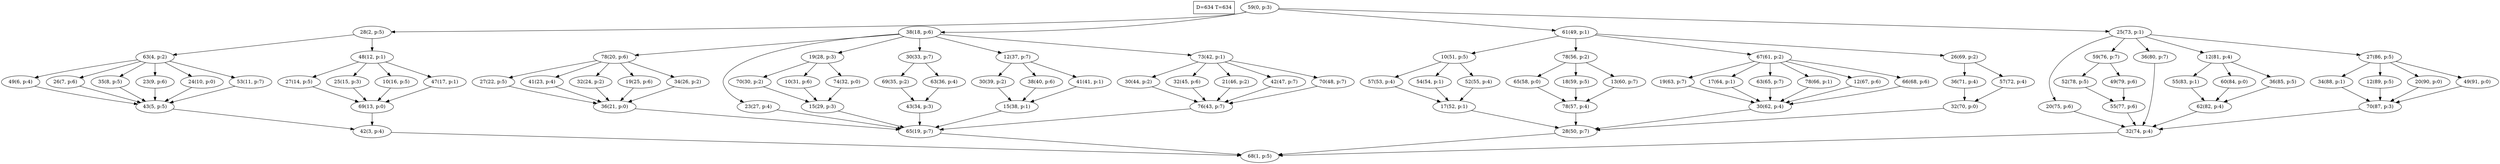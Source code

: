 digraph Task {
i [shape=box, label="D=634 T=634"]; 
0 [label="59(0, p:3)"];
1 [label="68(1, p:5)"];
2 [label="28(2, p:5)"];
3 [label="42(3, p:4)"];
4 [label="63(4, p:2)"];
5 [label="43(5, p:5)"];
6 [label="49(6, p:4)"];
7 [label="26(7, p:6)"];
8 [label="35(8, p:5)"];
9 [label="23(9, p:6)"];
10 [label="24(10, p:0)"];
11 [label="53(11, p:7)"];
12 [label="48(12, p:1)"];
13 [label="69(13, p:0)"];
14 [label="27(14, p:5)"];
15 [label="25(15, p:3)"];
16 [label="10(16, p:5)"];
17 [label="47(17, p:1)"];
18 [label="38(18, p:6)"];
19 [label="65(19, p:7)"];
20 [label="78(20, p:6)"];
21 [label="36(21, p:0)"];
22 [label="27(22, p:5)"];
23 [label="41(23, p:4)"];
24 [label="32(24, p:2)"];
25 [label="19(25, p:6)"];
26 [label="34(26, p:2)"];
27 [label="23(27, p:4)"];
28 [label="19(28, p:3)"];
29 [label="15(29, p:3)"];
30 [label="70(30, p:2)"];
31 [label="10(31, p:6)"];
32 [label="74(32, p:0)"];
33 [label="30(33, p:7)"];
34 [label="43(34, p:3)"];
35 [label="69(35, p:2)"];
36 [label="63(36, p:4)"];
37 [label="12(37, p:7)"];
38 [label="15(38, p:1)"];
39 [label="30(39, p:2)"];
40 [label="38(40, p:6)"];
41 [label="41(41, p:1)"];
42 [label="73(42, p:1)"];
43 [label="76(43, p:7)"];
44 [label="30(44, p:2)"];
45 [label="32(45, p:6)"];
46 [label="21(46, p:2)"];
47 [label="42(47, p:7)"];
48 [label="70(48, p:7)"];
49 [label="61(49, p:1)"];
50 [label="28(50, p:7)"];
51 [label="10(51, p:5)"];
52 [label="17(52, p:1)"];
53 [label="57(53, p:4)"];
54 [label="54(54, p:1)"];
55 [label="52(55, p:4)"];
56 [label="78(56, p:2)"];
57 [label="78(57, p:4)"];
58 [label="65(58, p:0)"];
59 [label="18(59, p:5)"];
60 [label="13(60, p:7)"];
61 [label="67(61, p:2)"];
62 [label="30(62, p:4)"];
63 [label="19(63, p:7)"];
64 [label="17(64, p:1)"];
65 [label="63(65, p:7)"];
66 [label="78(66, p:1)"];
67 [label="12(67, p:6)"];
68 [label="66(68, p:6)"];
69 [label="26(69, p:2)"];
70 [label="32(70, p:0)"];
71 [label="36(71, p:4)"];
72 [label="57(72, p:4)"];
73 [label="25(73, p:1)"];
74 [label="32(74, p:4)"];
75 [label="20(75, p:6)"];
76 [label="59(76, p:7)"];
77 [label="55(77, p:6)"];
78 [label="52(78, p:5)"];
79 [label="49(79, p:6)"];
80 [label="36(80, p:7)"];
81 [label="12(81, p:4)"];
82 [label="62(82, p:4)"];
83 [label="55(83, p:1)"];
84 [label="60(84, p:0)"];
85 [label="36(85, p:5)"];
86 [label="27(86, p:5)"];
87 [label="70(87, p:3)"];
88 [label="34(88, p:1)"];
89 [label="12(89, p:5)"];
90 [label="20(90, p:0)"];
91 [label="49(91, p:0)"];
0 -> 2;
0 -> 18;
0 -> 49;
0 -> 73;
2 -> 4;
2 -> 12;
3 -> 1;
4 -> 6;
4 -> 7;
4 -> 8;
4 -> 9;
4 -> 10;
4 -> 11;
5 -> 3;
6 -> 5;
7 -> 5;
8 -> 5;
9 -> 5;
10 -> 5;
11 -> 5;
12 -> 14;
12 -> 15;
12 -> 16;
12 -> 17;
13 -> 3;
14 -> 13;
15 -> 13;
16 -> 13;
17 -> 13;
18 -> 20;
18 -> 27;
18 -> 28;
18 -> 33;
18 -> 37;
18 -> 42;
19 -> 1;
20 -> 22;
20 -> 23;
20 -> 24;
20 -> 25;
20 -> 26;
21 -> 19;
22 -> 21;
23 -> 21;
24 -> 21;
25 -> 21;
26 -> 21;
27 -> 19;
28 -> 30;
28 -> 31;
28 -> 32;
29 -> 19;
30 -> 29;
31 -> 29;
32 -> 29;
33 -> 35;
33 -> 36;
34 -> 19;
35 -> 34;
36 -> 34;
37 -> 39;
37 -> 40;
37 -> 41;
38 -> 19;
39 -> 38;
40 -> 38;
41 -> 38;
42 -> 44;
42 -> 45;
42 -> 46;
42 -> 47;
42 -> 48;
43 -> 19;
44 -> 43;
45 -> 43;
46 -> 43;
47 -> 43;
48 -> 43;
49 -> 51;
49 -> 56;
49 -> 61;
49 -> 69;
50 -> 1;
51 -> 53;
51 -> 54;
51 -> 55;
52 -> 50;
53 -> 52;
54 -> 52;
55 -> 52;
56 -> 58;
56 -> 59;
56 -> 60;
57 -> 50;
58 -> 57;
59 -> 57;
60 -> 57;
61 -> 63;
61 -> 64;
61 -> 65;
61 -> 66;
61 -> 67;
61 -> 68;
62 -> 50;
63 -> 62;
64 -> 62;
65 -> 62;
66 -> 62;
67 -> 62;
68 -> 62;
69 -> 71;
69 -> 72;
70 -> 50;
71 -> 70;
72 -> 70;
73 -> 75;
73 -> 76;
73 -> 80;
73 -> 81;
73 -> 86;
74 -> 1;
75 -> 74;
76 -> 78;
76 -> 79;
77 -> 74;
78 -> 77;
79 -> 77;
80 -> 74;
81 -> 83;
81 -> 84;
81 -> 85;
82 -> 74;
83 -> 82;
84 -> 82;
85 -> 82;
86 -> 88;
86 -> 89;
86 -> 90;
86 -> 91;
87 -> 74;
88 -> 87;
89 -> 87;
90 -> 87;
91 -> 87;
}